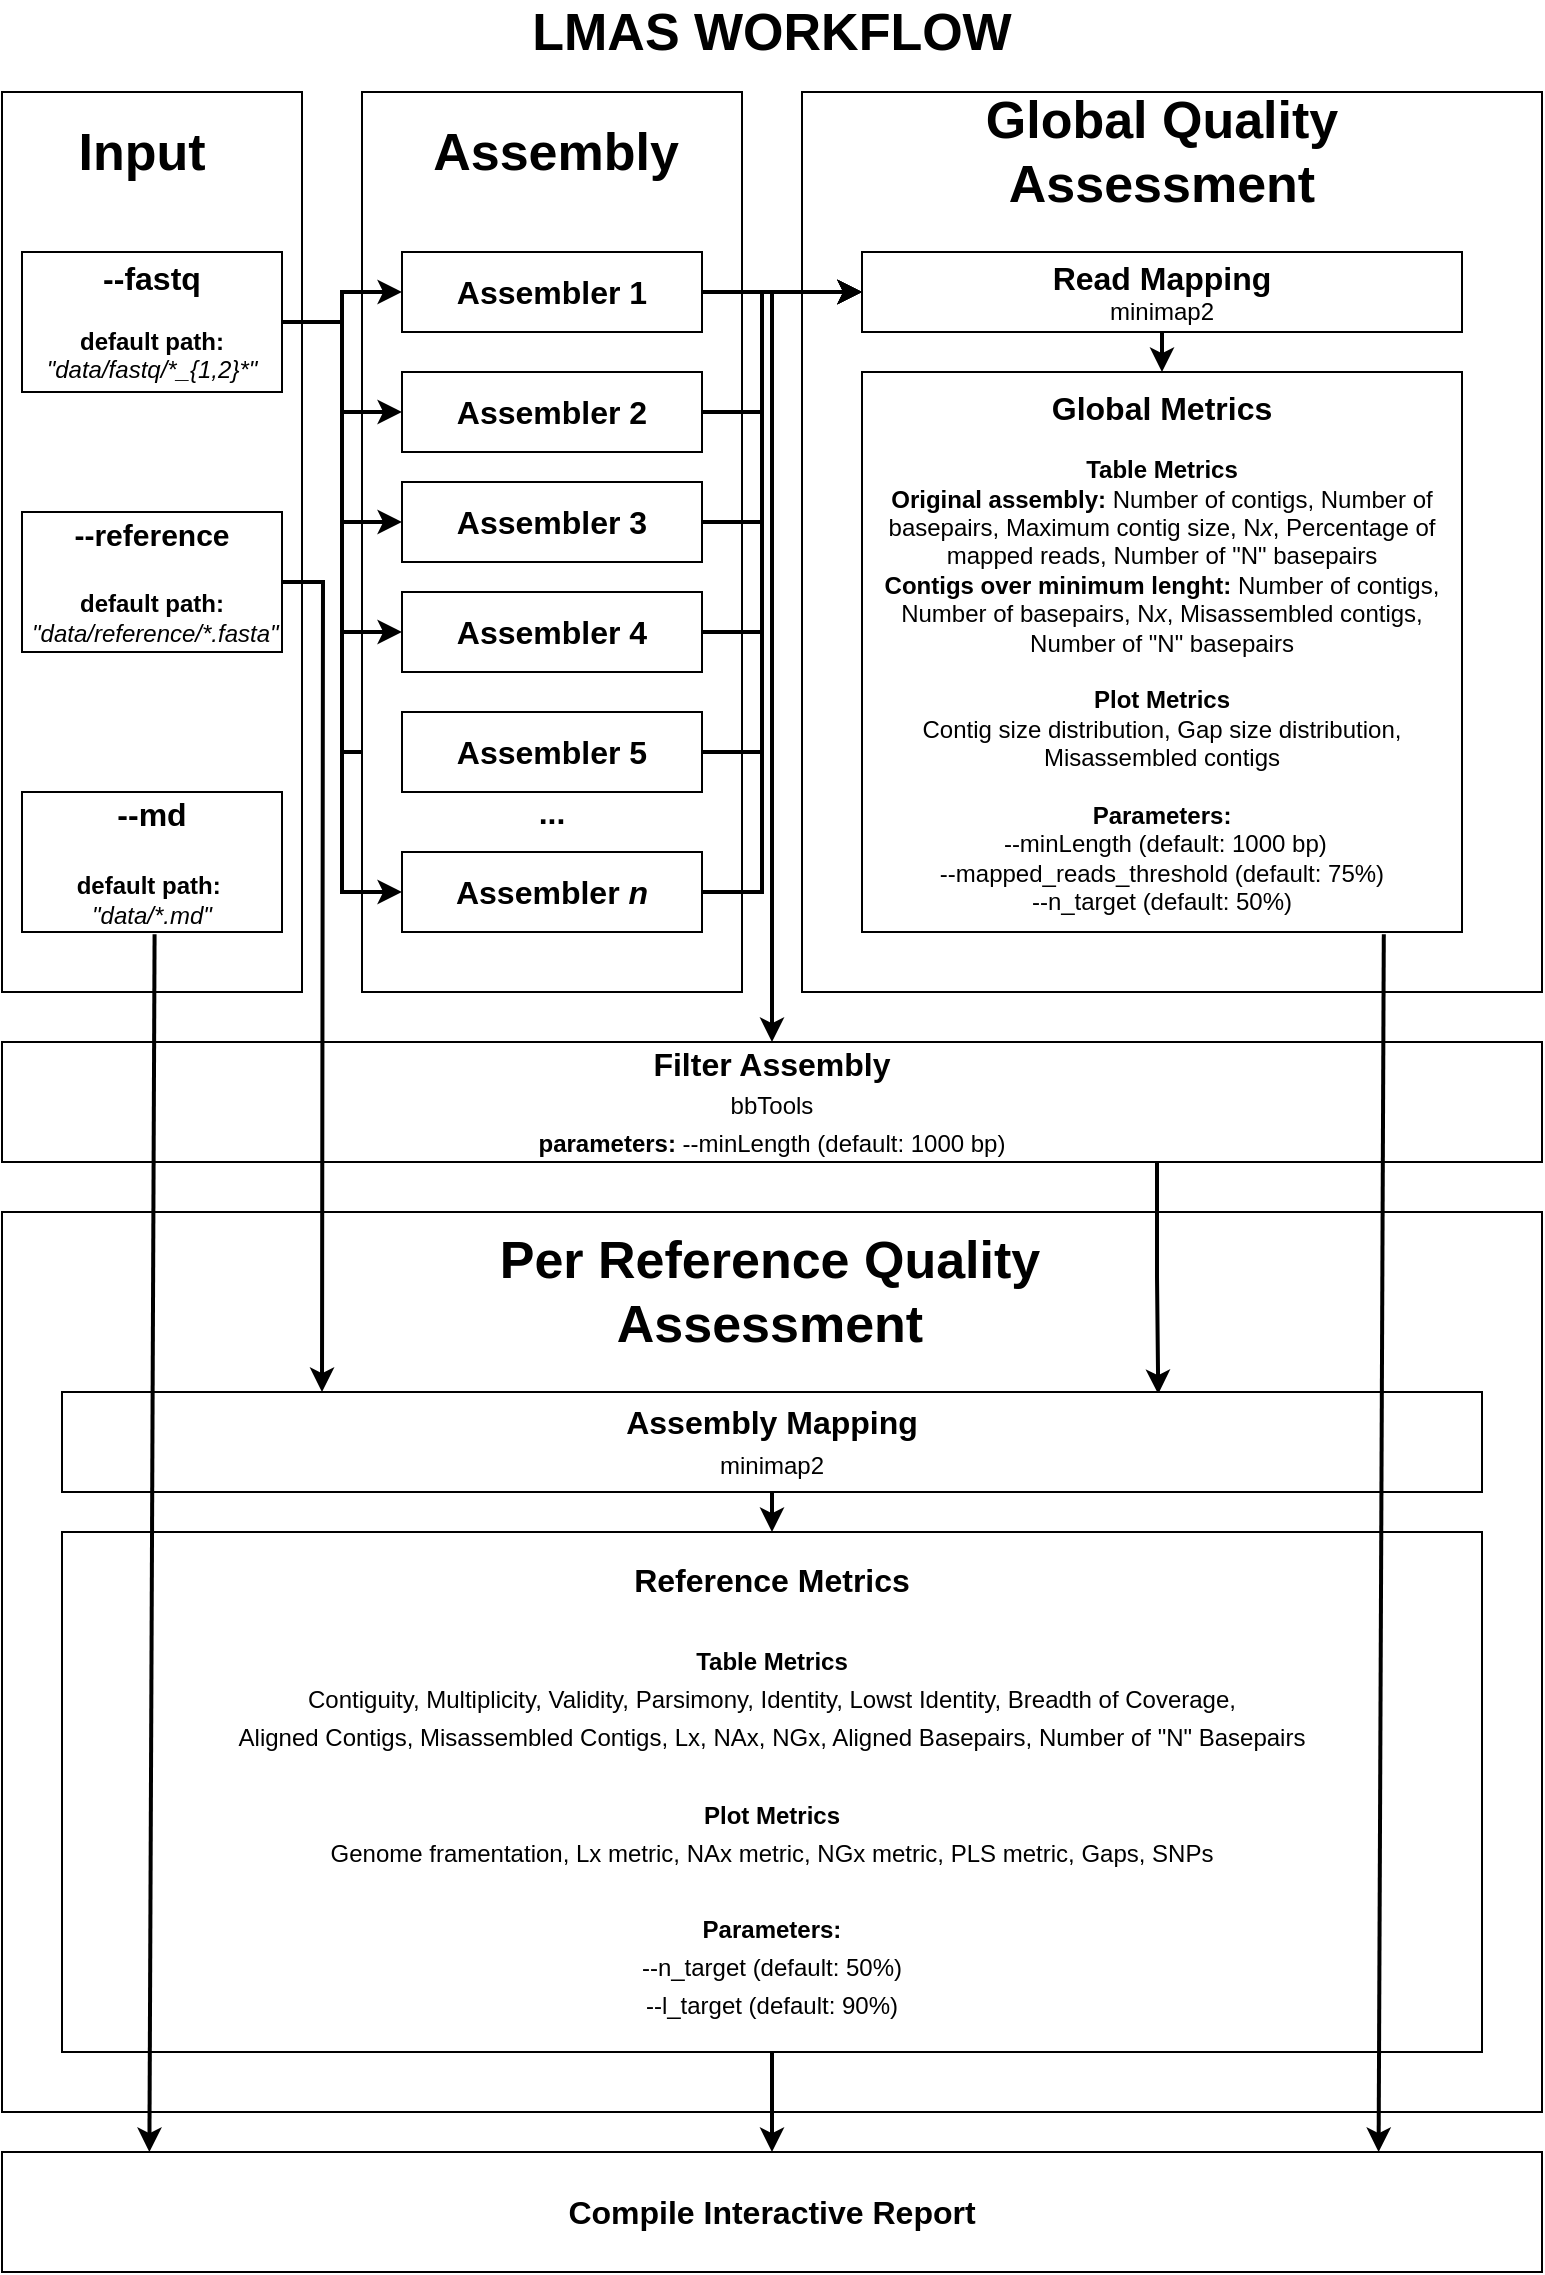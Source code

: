 <mxfile version="14.4.2" type="github">
  <diagram id="fEEfaum9PXZNRL0o0fKY" name="Page-1">
    <mxGraphModel dx="1422" dy="765" grid="1" gridSize="10" guides="1" tooltips="1" connect="1" arrows="1" fold="1" page="1" pageScale="1" pageWidth="827" pageHeight="1169" math="0" shadow="0">
      <root>
        <mxCell id="0" />
        <mxCell id="1" parent="0" />
        <mxCell id="ky9Ek_mbaUJdLb6QoavA-50" value="" style="rounded=0;whiteSpace=wrap;html=1;fontSize=16;" vertex="1" parent="1">
          <mxGeometry x="29" y="620" width="770" height="450" as="geometry" />
        </mxCell>
        <mxCell id="ky9Ek_mbaUJdLb6QoavA-1" value="LMAS WORKFLOW" style="text;html=1;strokeColor=none;fillColor=none;align=center;verticalAlign=middle;whiteSpace=wrap;rounded=0;fontSize=26;fontStyle=1" vertex="1" parent="1">
          <mxGeometry x="274" y="20" width="280" height="20" as="geometry" />
        </mxCell>
        <mxCell id="ky9Ek_mbaUJdLb6QoavA-2" value="" style="rounded=0;whiteSpace=wrap;html=1;" vertex="1" parent="1">
          <mxGeometry x="29" y="60" width="150" height="450" as="geometry" />
        </mxCell>
        <mxCell id="ky9Ek_mbaUJdLb6QoavA-4" value="&lt;b&gt;&lt;font style=&quot;font-size: 26px&quot;&gt;Input&lt;/font&gt;&lt;/b&gt;" style="text;html=1;strokeColor=none;fillColor=none;align=center;verticalAlign=middle;whiteSpace=wrap;rounded=0;" vertex="1" parent="1">
          <mxGeometry x="79" y="80" width="40" height="20" as="geometry" />
        </mxCell>
        <mxCell id="ky9Ek_mbaUJdLb6QoavA-56" style="edgeStyle=orthogonalEdgeStyle;rounded=0;orthogonalLoop=1;jettySize=auto;html=1;exitX=1;exitY=0.5;exitDx=0;exitDy=0;entryX=0;entryY=0.5;entryDx=0;entryDy=0;strokeWidth=2;fontSize=16;" edge="1" parent="1" source="ky9Ek_mbaUJdLb6QoavA-5" target="ky9Ek_mbaUJdLb6QoavA-48">
          <mxGeometry relative="1" as="geometry" />
        </mxCell>
        <mxCell id="ky9Ek_mbaUJdLb6QoavA-5" value="&lt;b style=&quot;font-size: 16px&quot;&gt;--fastq&lt;br&gt;&lt;/b&gt;&lt;br&gt;&lt;b&gt;default path: &lt;/b&gt;&lt;i&gt;&quot;data/fastq/*_{1,2}*&quot;&lt;/i&gt;" style="rounded=0;whiteSpace=wrap;html=1;verticalAlign=middle;" vertex="1" parent="1">
          <mxGeometry x="39" y="140" width="130" height="70" as="geometry" />
        </mxCell>
        <mxCell id="ky9Ek_mbaUJdLb6QoavA-6" value="&lt;b style=&quot;font-size: 15px&quot;&gt;--reference&lt;br&gt;&lt;br&gt;&lt;/b&gt;&lt;b&gt;default path:&lt;/b&gt;&lt;br&gt;&lt;b&gt;&amp;nbsp;&lt;/b&gt;&lt;i&gt;&quot;data/reference/*.fasta&quot;&lt;/i&gt;&lt;b&gt;&lt;br&gt;&lt;/b&gt;" style="rounded=0;whiteSpace=wrap;html=1;" vertex="1" parent="1">
          <mxGeometry x="39" y="270" width="130" height="70" as="geometry" />
        </mxCell>
        <mxCell id="ky9Ek_mbaUJdLb6QoavA-7" value="&lt;b style=&quot;font-size: 16px&quot;&gt;--md&lt;br&gt;&lt;br&gt;&lt;/b&gt;&lt;b&gt;default path:&amp;nbsp;&lt;br&gt;&lt;/b&gt;&lt;i&gt;&quot;data/*.md&quot;&lt;/i&gt;&lt;b&gt;&lt;br&gt;&lt;/b&gt;" style="rounded=0;whiteSpace=wrap;html=1;" vertex="1" parent="1">
          <mxGeometry x="39" y="410" width="130" height="70" as="geometry" />
        </mxCell>
        <mxCell id="ky9Ek_mbaUJdLb6QoavA-8" value="" style="rounded=0;whiteSpace=wrap;html=1;" vertex="1" parent="1">
          <mxGeometry x="209" y="60" width="190" height="450" as="geometry" />
        </mxCell>
        <mxCell id="ky9Ek_mbaUJdLb6QoavA-9" value="&lt;b&gt;&lt;font style=&quot;font-size: 26px&quot;&gt;Assembly&lt;/font&gt;&lt;/b&gt;" style="text;html=1;strokeColor=none;fillColor=none;align=center;verticalAlign=middle;whiteSpace=wrap;rounded=0;" vertex="1" parent="1">
          <mxGeometry x="231" y="80" width="150" height="20" as="geometry" />
        </mxCell>
        <mxCell id="ky9Ek_mbaUJdLb6QoavA-38" style="edgeStyle=orthogonalEdgeStyle;rounded=0;orthogonalLoop=1;jettySize=auto;html=1;exitX=1;exitY=0.5;exitDx=0;exitDy=0;fontSize=16;strokeWidth=2;" edge="1" parent="1" source="ky9Ek_mbaUJdLb6QoavA-10" target="ky9Ek_mbaUJdLb6QoavA-37">
          <mxGeometry relative="1" as="geometry" />
        </mxCell>
        <mxCell id="ky9Ek_mbaUJdLb6QoavA-10" value="&lt;font style=&quot;font-size: 16px&quot;&gt;&lt;b&gt;Assembler 1&lt;/b&gt;&lt;/font&gt;" style="rounded=0;whiteSpace=wrap;html=1;" vertex="1" parent="1">
          <mxGeometry x="229" y="140" width="150" height="40" as="geometry" />
        </mxCell>
        <mxCell id="ky9Ek_mbaUJdLb6QoavA-12" value="&lt;font style=&quot;font-size: 16px&quot;&gt;&lt;b&gt;Assembler 2&lt;/b&gt;&lt;/font&gt;" style="rounded=0;whiteSpace=wrap;html=1;" vertex="1" parent="1">
          <mxGeometry x="229" y="200" width="150" height="40" as="geometry" />
        </mxCell>
        <mxCell id="ky9Ek_mbaUJdLb6QoavA-59" style="edgeStyle=orthogonalEdgeStyle;rounded=0;orthogonalLoop=1;jettySize=auto;html=1;exitX=1;exitY=0.5;exitDx=0;exitDy=0;entryX=0;entryY=0.5;entryDx=0;entryDy=0;strokeWidth=2;fontSize=16;" edge="1" parent="1" source="ky9Ek_mbaUJdLb6QoavA-13" target="ky9Ek_mbaUJdLb6QoavA-22">
          <mxGeometry relative="1" as="geometry">
            <Array as="points">
              <mxPoint x="409" y="275" />
              <mxPoint x="409" y="160" />
            </Array>
          </mxGeometry>
        </mxCell>
        <mxCell id="ky9Ek_mbaUJdLb6QoavA-13" value="&lt;font style=&quot;font-size: 16px&quot;&gt;&lt;b&gt;Assembler 3&lt;/b&gt;&lt;/font&gt;" style="rounded=0;whiteSpace=wrap;html=1;" vertex="1" parent="1">
          <mxGeometry x="229" y="255" width="150" height="40" as="geometry" />
        </mxCell>
        <mxCell id="ky9Ek_mbaUJdLb6QoavA-67" style="edgeStyle=orthogonalEdgeStyle;rounded=0;orthogonalLoop=1;jettySize=auto;html=1;exitX=1;exitY=0.5;exitDx=0;exitDy=0;entryX=0;entryY=0.5;entryDx=0;entryDy=0;strokeWidth=2;fontSize=16;" edge="1" parent="1" source="ky9Ek_mbaUJdLb6QoavA-15" target="ky9Ek_mbaUJdLb6QoavA-22">
          <mxGeometry relative="1" as="geometry">
            <Array as="points">
              <mxPoint x="409" y="460" />
              <mxPoint x="409" y="160" />
            </Array>
          </mxGeometry>
        </mxCell>
        <mxCell id="ky9Ek_mbaUJdLb6QoavA-15" value="&lt;font style=&quot;font-size: 16px&quot;&gt;&lt;b&gt;Assembler &lt;i&gt;n&lt;/i&gt;&lt;/b&gt;&lt;/font&gt;" style="rounded=0;whiteSpace=wrap;html=1;" vertex="1" parent="1">
          <mxGeometry x="229" y="440" width="150" height="40" as="geometry" />
        </mxCell>
        <mxCell id="ky9Ek_mbaUJdLb6QoavA-17" value="..." style="text;html=1;strokeColor=none;fillColor=none;align=center;verticalAlign=middle;whiteSpace=wrap;rounded=0;fontSize=16;fontStyle=1" vertex="1" parent="1">
          <mxGeometry x="284" y="410" width="40" height="20" as="geometry" />
        </mxCell>
        <mxCell id="ky9Ek_mbaUJdLb6QoavA-20" value="" style="rounded=0;whiteSpace=wrap;html=1;fontSize=16;" vertex="1" parent="1">
          <mxGeometry x="429" y="60" width="370" height="450" as="geometry" />
        </mxCell>
        <mxCell id="ky9Ek_mbaUJdLb6QoavA-21" value="&lt;b&gt;&lt;font style=&quot;font-size: 26px&quot;&gt;Global Quality Assessment&lt;/font&gt;&lt;/b&gt;" style="text;html=1;strokeColor=none;fillColor=none;align=center;verticalAlign=middle;whiteSpace=wrap;rounded=0;" vertex="1" parent="1">
          <mxGeometry x="469" y="80" width="280" height="20" as="geometry" />
        </mxCell>
        <mxCell id="ky9Ek_mbaUJdLb6QoavA-36" style="edgeStyle=orthogonalEdgeStyle;rounded=0;orthogonalLoop=1;jettySize=auto;html=1;exitX=0.5;exitY=1;exitDx=0;exitDy=0;entryX=0.5;entryY=0;entryDx=0;entryDy=0;fontSize=16;strokeWidth=2;" edge="1" parent="1" source="ky9Ek_mbaUJdLb6QoavA-22" target="ky9Ek_mbaUJdLb6QoavA-35">
          <mxGeometry relative="1" as="geometry" />
        </mxCell>
        <mxCell id="ky9Ek_mbaUJdLb6QoavA-22" value="&lt;font style=&quot;font-size: 16px&quot;&gt;&lt;b&gt;Read Mapping&lt;br&gt;&lt;/b&gt;&lt;/font&gt;&lt;font style=&quot;font-size: 12px&quot;&gt;minimap2&lt;br&gt;&lt;/font&gt;" style="rounded=0;whiteSpace=wrap;html=1;" vertex="1" parent="1">
          <mxGeometry x="459" y="140" width="300" height="40" as="geometry" />
        </mxCell>
        <mxCell id="ky9Ek_mbaUJdLb6QoavA-23" style="edgeStyle=orthogonalEdgeStyle;rounded=0;orthogonalLoop=1;jettySize=auto;html=1;exitX=1;exitY=0.5;exitDx=0;exitDy=0;entryX=0;entryY=0.5;entryDx=0;entryDy=0;fontSize=16;strokeWidth=2;" edge="1" parent="1" source="ky9Ek_mbaUJdLb6QoavA-5" target="ky9Ek_mbaUJdLb6QoavA-10">
          <mxGeometry relative="1" as="geometry">
            <Array as="points">
              <mxPoint x="199" y="175" />
              <mxPoint x="199" y="160" />
            </Array>
          </mxGeometry>
        </mxCell>
        <mxCell id="ky9Ek_mbaUJdLb6QoavA-25" style="edgeStyle=orthogonalEdgeStyle;rounded=0;orthogonalLoop=1;jettySize=auto;html=1;exitX=1;exitY=0.5;exitDx=0;exitDy=0;fontSize=16;strokeWidth=2;" edge="1" parent="1" source="ky9Ek_mbaUJdLb6QoavA-5" target="ky9Ek_mbaUJdLb6QoavA-12">
          <mxGeometry relative="1" as="geometry">
            <Array as="points">
              <mxPoint x="199" y="175" />
              <mxPoint x="199" y="220" />
            </Array>
          </mxGeometry>
        </mxCell>
        <mxCell id="ky9Ek_mbaUJdLb6QoavA-26" style="edgeStyle=orthogonalEdgeStyle;rounded=0;orthogonalLoop=1;jettySize=auto;html=1;exitX=1;exitY=0.5;exitDx=0;exitDy=0;entryX=0;entryY=0.5;entryDx=0;entryDy=0;fontSize=16;strokeWidth=2;" edge="1" parent="1" source="ky9Ek_mbaUJdLb6QoavA-5" target="ky9Ek_mbaUJdLb6QoavA-13">
          <mxGeometry relative="1" as="geometry">
            <Array as="points">
              <mxPoint x="199" y="175" />
              <mxPoint x="199" y="275" />
            </Array>
          </mxGeometry>
        </mxCell>
        <mxCell id="ky9Ek_mbaUJdLb6QoavA-35" value="&lt;span style=&quot;font-weight: bold ; font-size: 16px&quot;&gt;Global Metrics&lt;br&gt;&lt;/span&gt;&lt;br&gt;&lt;b&gt;Table Metrics&lt;br&gt;&lt;/b&gt;&lt;font style=&quot;font-size: 12px&quot;&gt;&lt;b&gt;Original assembly:&lt;/b&gt; Number of contigs, Number of basepairs, Maximum contig size, N&lt;i&gt;x&lt;/i&gt;, Percentage of mapped reads, Number of &quot;N&quot; basepairs&lt;/font&gt;&lt;br&gt;&lt;font style=&quot;font-size: 12px&quot;&gt;&lt;span style=&quot;font-weight: bold&quot;&gt;Contigs over minimum lenght:&amp;nbsp;&lt;/span&gt;Number of contigs, Number of basepairs, N&lt;i&gt;x&lt;/i&gt;, Misassembled contigs, Number of &quot;N&quot; basepairs&lt;br&gt;&lt;br&gt;&lt;b&gt;Plot Metrics&lt;br&gt;&lt;/b&gt;Contig size distribution, Gap size distribution, Misassembled contigs&lt;br&gt;&lt;/font&gt;&lt;br&gt;&lt;b&gt;Parameters:&lt;br&gt;&lt;/b&gt;&lt;font style=&quot;font-size: 12px&quot;&gt;&amp;nbsp;--minLength (default: 1000 bp)&lt;br&gt;--mapped_reads_threshold (default: 75%)&lt;br&gt;--n_target (default: 50%)&lt;br&gt;&lt;/font&gt;" style="rounded=0;whiteSpace=wrap;html=1;" vertex="1" parent="1">
          <mxGeometry x="459" y="200" width="300" height="280" as="geometry" />
        </mxCell>
        <mxCell id="ky9Ek_mbaUJdLb6QoavA-51" style="edgeStyle=orthogonalEdgeStyle;rounded=0;orthogonalLoop=1;jettySize=auto;html=1;exitX=0.75;exitY=1;exitDx=0;exitDy=0;entryX=0.772;entryY=0.02;entryDx=0;entryDy=0;entryPerimeter=0;fontSize=16;strokeWidth=2;" edge="1" parent="1" source="ky9Ek_mbaUJdLb6QoavA-37" target="ky9Ek_mbaUJdLb6QoavA-42">
          <mxGeometry relative="1" as="geometry" />
        </mxCell>
        <mxCell id="ky9Ek_mbaUJdLb6QoavA-37" value="&lt;b&gt;Filter Assembly&lt;/b&gt;&lt;br&gt;&lt;font style=&quot;font-size: 12px&quot;&gt;bbTools&lt;br&gt;&lt;/font&gt;&lt;b style=&quot;font-size: 12px&quot;&gt;parameters:&amp;nbsp;&lt;/b&gt;&lt;font style=&quot;font-size: 12px&quot;&gt;--minLength (default: 1000 bp)&lt;/font&gt;&lt;b&gt;&lt;br&gt;&lt;/b&gt;" style="rounded=0;whiteSpace=wrap;html=1;fontSize=16;" vertex="1" parent="1">
          <mxGeometry x="29" y="535" width="770" height="60" as="geometry" />
        </mxCell>
        <mxCell id="ky9Ek_mbaUJdLb6QoavA-69" style="edgeStyle=orthogonalEdgeStyle;rounded=0;orthogonalLoop=1;jettySize=auto;html=1;exitX=0.5;exitY=1;exitDx=0;exitDy=0;strokeWidth=2;fontSize=16;" edge="1" parent="1" source="ky9Ek_mbaUJdLb6QoavA-39" target="ky9Ek_mbaUJdLb6QoavA-68">
          <mxGeometry relative="1" as="geometry" />
        </mxCell>
        <mxCell id="ky9Ek_mbaUJdLb6QoavA-39" value="&lt;span style=&quot;font-weight: bold&quot;&gt;Reference Metrics&lt;br&gt;&lt;/span&gt;&lt;br&gt;&lt;font style=&quot;font-size: 12px&quot;&gt;&lt;b&gt;Table Metrics&lt;br&gt;&lt;/b&gt;&lt;/font&gt;&lt;span style=&quot;font-size: 12px&quot;&gt;Contiguity, Multiplicity, Validity, Parsimony, Identity, Lowst Identity, Breadth of Coverage, &lt;br&gt;Aligned Contigs, Misassembled Contigs, Lx, NAx, NGx, Aligned Basepairs, Number of &quot;N&quot; Basepairs&lt;br&gt;&lt;/span&gt;&lt;br&gt;&lt;span style=&quot;font-size: 12px&quot;&gt;&lt;b&gt;Plot Metrics&lt;/b&gt;&lt;br&gt;Genome framentation, Lx metric, NAx metric, NGx metric, PLS metric, Gaps, SNPs&lt;br&gt;&lt;br&gt;&lt;/span&gt;&lt;b style=&quot;font-size: 12px&quot;&gt;Parameters:&lt;br&gt;&lt;/b&gt;&lt;font style=&quot;font-size: 12px&quot;&gt;--n_target (default: 50%)&lt;br&gt;--l_target (default: 90%)&lt;br&gt;&lt;/font&gt;" style="rounded=0;whiteSpace=wrap;html=1;fontSize=16;" vertex="1" parent="1">
          <mxGeometry x="59" y="780" width="710" height="260" as="geometry" />
        </mxCell>
        <mxCell id="ky9Ek_mbaUJdLb6QoavA-46" style="edgeStyle=orthogonalEdgeStyle;rounded=0;orthogonalLoop=1;jettySize=auto;html=1;exitX=0.5;exitY=1;exitDx=0;exitDy=0;entryX=0.5;entryY=0;entryDx=0;entryDy=0;fontSize=16;strokeWidth=2;" edge="1" parent="1" source="ky9Ek_mbaUJdLb6QoavA-42" target="ky9Ek_mbaUJdLb6QoavA-39">
          <mxGeometry relative="1" as="geometry" />
        </mxCell>
        <mxCell id="ky9Ek_mbaUJdLb6QoavA-42" value="&lt;font&gt;&lt;b&gt;Assembly Mapping&lt;br&gt;&lt;/b&gt;&lt;/font&gt;&lt;font style=&quot;font-size: 12px&quot;&gt;minimap2&lt;/font&gt;&lt;b&gt;&lt;br&gt;&lt;/b&gt;" style="rounded=0;whiteSpace=wrap;html=1;fontSize=16;" vertex="1" parent="1">
          <mxGeometry x="59" y="710" width="710" height="50" as="geometry" />
        </mxCell>
        <mxCell id="ky9Ek_mbaUJdLb6QoavA-61" style="edgeStyle=orthogonalEdgeStyle;rounded=0;orthogonalLoop=1;jettySize=auto;html=1;exitX=1;exitY=0.5;exitDx=0;exitDy=0;entryX=0;entryY=0.5;entryDx=0;entryDy=0;strokeWidth=2;fontSize=16;" edge="1" parent="1" source="ky9Ek_mbaUJdLb6QoavA-47" target="ky9Ek_mbaUJdLb6QoavA-22">
          <mxGeometry relative="1" as="geometry">
            <Array as="points">
              <mxPoint x="409" y="330" />
              <mxPoint x="409" y="160" />
            </Array>
          </mxGeometry>
        </mxCell>
        <mxCell id="ky9Ek_mbaUJdLb6QoavA-47" value="&lt;font style=&quot;font-size: 16px&quot;&gt;&lt;b&gt;Assembler 4&lt;/b&gt;&lt;/font&gt;" style="rounded=0;whiteSpace=wrap;html=1;" vertex="1" parent="1">
          <mxGeometry x="229" y="310" width="150" height="40" as="geometry" />
        </mxCell>
        <mxCell id="ky9Ek_mbaUJdLb6QoavA-63" style="edgeStyle=orthogonalEdgeStyle;rounded=0;orthogonalLoop=1;jettySize=auto;html=1;exitX=1;exitY=0.5;exitDx=0;exitDy=0;entryX=0;entryY=0.5;entryDx=0;entryDy=0;strokeWidth=2;fontSize=16;" edge="1" parent="1" source="ky9Ek_mbaUJdLb6QoavA-48" target="ky9Ek_mbaUJdLb6QoavA-22">
          <mxGeometry relative="1" as="geometry">
            <Array as="points">
              <mxPoint x="409" y="390" />
              <mxPoint x="409" y="160" />
            </Array>
          </mxGeometry>
        </mxCell>
        <mxCell id="ky9Ek_mbaUJdLb6QoavA-48" value="&lt;font style=&quot;font-size: 16px&quot;&gt;&lt;b&gt;Assembler 5&lt;/b&gt;&lt;/font&gt;" style="rounded=0;whiteSpace=wrap;html=1;" vertex="1" parent="1">
          <mxGeometry x="229" y="370" width="150" height="40" as="geometry" />
        </mxCell>
        <mxCell id="ky9Ek_mbaUJdLb6QoavA-52" value="&lt;b&gt;&lt;font style=&quot;font-size: 26px&quot;&gt;Per Reference Quality Assessment&lt;/font&gt;&lt;/b&gt;" style="text;html=1;strokeColor=none;fillColor=none;align=center;verticalAlign=middle;whiteSpace=wrap;rounded=0;" vertex="1" parent="1">
          <mxGeometry x="273" y="650" width="280" height="20" as="geometry" />
        </mxCell>
        <mxCell id="ky9Ek_mbaUJdLb6QoavA-53" style="edgeStyle=orthogonalEdgeStyle;rounded=0;orthogonalLoop=1;jettySize=auto;html=1;exitX=1;exitY=0.5;exitDx=0;exitDy=0;fontSize=16;strokeWidth=2;" edge="1" parent="1" source="ky9Ek_mbaUJdLb6QoavA-6">
          <mxGeometry relative="1" as="geometry">
            <mxPoint x="189" y="710" as="targetPoint" />
          </mxGeometry>
        </mxCell>
        <mxCell id="ky9Ek_mbaUJdLb6QoavA-54" style="edgeStyle=orthogonalEdgeStyle;rounded=0;orthogonalLoop=1;jettySize=auto;html=1;exitX=1;exitY=0.5;exitDx=0;exitDy=0;entryX=0;entryY=0.5;entryDx=0;entryDy=0;strokeWidth=2;fontSize=16;" edge="1" parent="1" source="ky9Ek_mbaUJdLb6QoavA-5" target="ky9Ek_mbaUJdLb6QoavA-15">
          <mxGeometry relative="1" as="geometry" />
        </mxCell>
        <mxCell id="ky9Ek_mbaUJdLb6QoavA-55" style="edgeStyle=orthogonalEdgeStyle;rounded=0;orthogonalLoop=1;jettySize=auto;html=1;exitX=1;exitY=0.5;exitDx=0;exitDy=0;entryX=0;entryY=0.5;entryDx=0;entryDy=0;strokeWidth=2;fontSize=16;" edge="1" parent="1" source="ky9Ek_mbaUJdLb6QoavA-5" target="ky9Ek_mbaUJdLb6QoavA-47">
          <mxGeometry relative="1" as="geometry" />
        </mxCell>
        <mxCell id="ky9Ek_mbaUJdLb6QoavA-57" style="edgeStyle=orthogonalEdgeStyle;rounded=0;orthogonalLoop=1;jettySize=auto;html=1;exitX=1;exitY=0.5;exitDx=0;exitDy=0;entryX=0;entryY=0.5;entryDx=0;entryDy=0;strokeWidth=2;fontSize=16;" edge="1" parent="1" source="ky9Ek_mbaUJdLb6QoavA-10" target="ky9Ek_mbaUJdLb6QoavA-22">
          <mxGeometry relative="1" as="geometry" />
        </mxCell>
        <mxCell id="ky9Ek_mbaUJdLb6QoavA-58" style="edgeStyle=orthogonalEdgeStyle;rounded=0;orthogonalLoop=1;jettySize=auto;html=1;exitX=1;exitY=0.5;exitDx=0;exitDy=0;entryX=0;entryY=0.5;entryDx=0;entryDy=0;strokeWidth=2;fontSize=16;" edge="1" parent="1" source="ky9Ek_mbaUJdLb6QoavA-12" target="ky9Ek_mbaUJdLb6QoavA-22">
          <mxGeometry relative="1" as="geometry">
            <Array as="points">
              <mxPoint x="409" y="220" />
              <mxPoint x="409" y="160" />
            </Array>
          </mxGeometry>
        </mxCell>
        <mxCell id="ky9Ek_mbaUJdLb6QoavA-68" value="&lt;b&gt;Compile Interactive Report&lt;br&gt;&lt;/b&gt;" style="rounded=0;whiteSpace=wrap;html=1;fontSize=16;" vertex="1" parent="1">
          <mxGeometry x="29" y="1090" width="770" height="60" as="geometry" />
        </mxCell>
        <mxCell id="ky9Ek_mbaUJdLb6QoavA-70" value="" style="endArrow=classic;html=1;strokeWidth=2;fontSize=16;exitX=0.893;exitY=1.004;exitDx=0;exitDy=0;exitPerimeter=0;entryX=0.903;entryY=0;entryDx=0;entryDy=0;entryPerimeter=0;" edge="1" parent="1">
          <mxGeometry width="50" height="50" relative="1" as="geometry">
            <mxPoint x="719.9" y="481.12" as="sourcePoint" />
            <mxPoint x="717.31" y="1090" as="targetPoint" />
          </mxGeometry>
        </mxCell>
        <mxCell id="ky9Ek_mbaUJdLb6QoavA-71" value="" style="endArrow=classic;html=1;strokeWidth=2;fontSize=16;exitX=0.893;exitY=1.004;exitDx=0;exitDy=0;exitPerimeter=0;entryX=0.903;entryY=0;entryDx=0;entryDy=0;entryPerimeter=0;" edge="1" parent="1">
          <mxGeometry width="50" height="50" relative="1" as="geometry">
            <mxPoint x="105.29" y="481.12" as="sourcePoint" />
            <mxPoint x="102.7" y="1090" as="targetPoint" />
          </mxGeometry>
        </mxCell>
      </root>
    </mxGraphModel>
  </diagram>
</mxfile>
